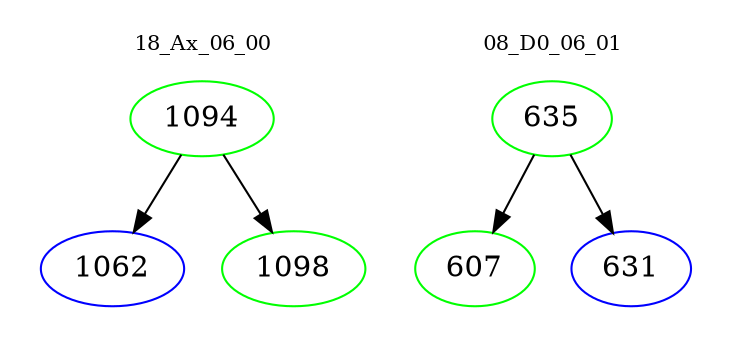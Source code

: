 digraph{
subgraph cluster_0 {
color = white
label = "18_Ax_06_00";
fontsize=10;
T0_1094 [label="1094", color="green"]
T0_1094 -> T0_1062 [color="black"]
T0_1062 [label="1062", color="blue"]
T0_1094 -> T0_1098 [color="black"]
T0_1098 [label="1098", color="green"]
}
subgraph cluster_1 {
color = white
label = "08_D0_06_01";
fontsize=10;
T1_635 [label="635", color="green"]
T1_635 -> T1_607 [color="black"]
T1_607 [label="607", color="green"]
T1_635 -> T1_631 [color="black"]
T1_631 [label="631", color="blue"]
}
}
